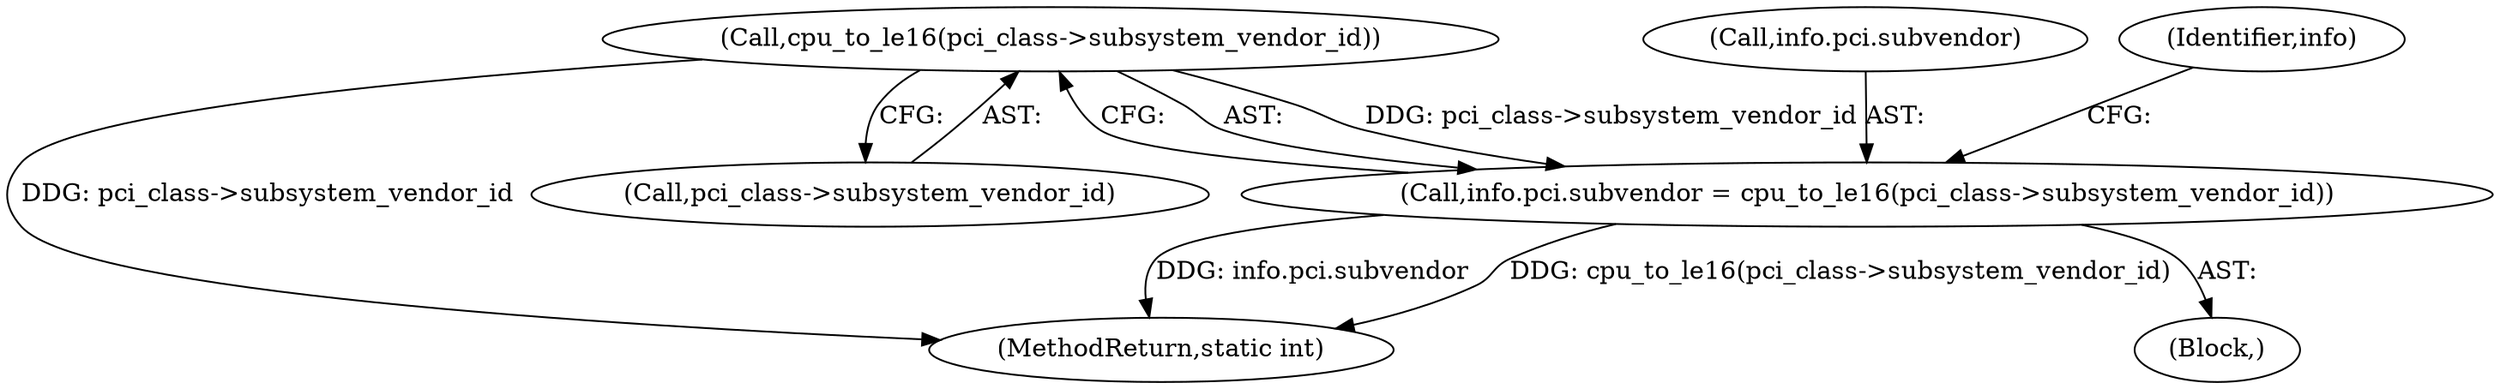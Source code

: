 digraph "0_qemu_844864fbae66935951529408831c2f22367a57b6@pointer" {
"1000179" [label="(Call,cpu_to_le16(pci_class->subsystem_vendor_id))"];
"1000173" [label="(Call,info.pci.subvendor = cpu_to_le16(pci_class->subsystem_vendor_id))"];
"1000673" [label="(MethodReturn,static int)"];
"1000180" [label="(Call,pci_class->subsystem_vendor_id)"];
"1000174" [label="(Call,info.pci.subvendor)"];
"1000186" [label="(Identifier,info)"];
"1000179" [label="(Call,cpu_to_le16(pci_class->subsystem_vendor_id))"];
"1000173" [label="(Call,info.pci.subvendor = cpu_to_le16(pci_class->subsystem_vendor_id))"];
"1000104" [label="(Block,)"];
"1000179" -> "1000173"  [label="AST: "];
"1000179" -> "1000180"  [label="CFG: "];
"1000180" -> "1000179"  [label="AST: "];
"1000173" -> "1000179"  [label="CFG: "];
"1000179" -> "1000673"  [label="DDG: pci_class->subsystem_vendor_id"];
"1000179" -> "1000173"  [label="DDG: pci_class->subsystem_vendor_id"];
"1000173" -> "1000104"  [label="AST: "];
"1000174" -> "1000173"  [label="AST: "];
"1000186" -> "1000173"  [label="CFG: "];
"1000173" -> "1000673"  [label="DDG: cpu_to_le16(pci_class->subsystem_vendor_id)"];
"1000173" -> "1000673"  [label="DDG: info.pci.subvendor"];
}

